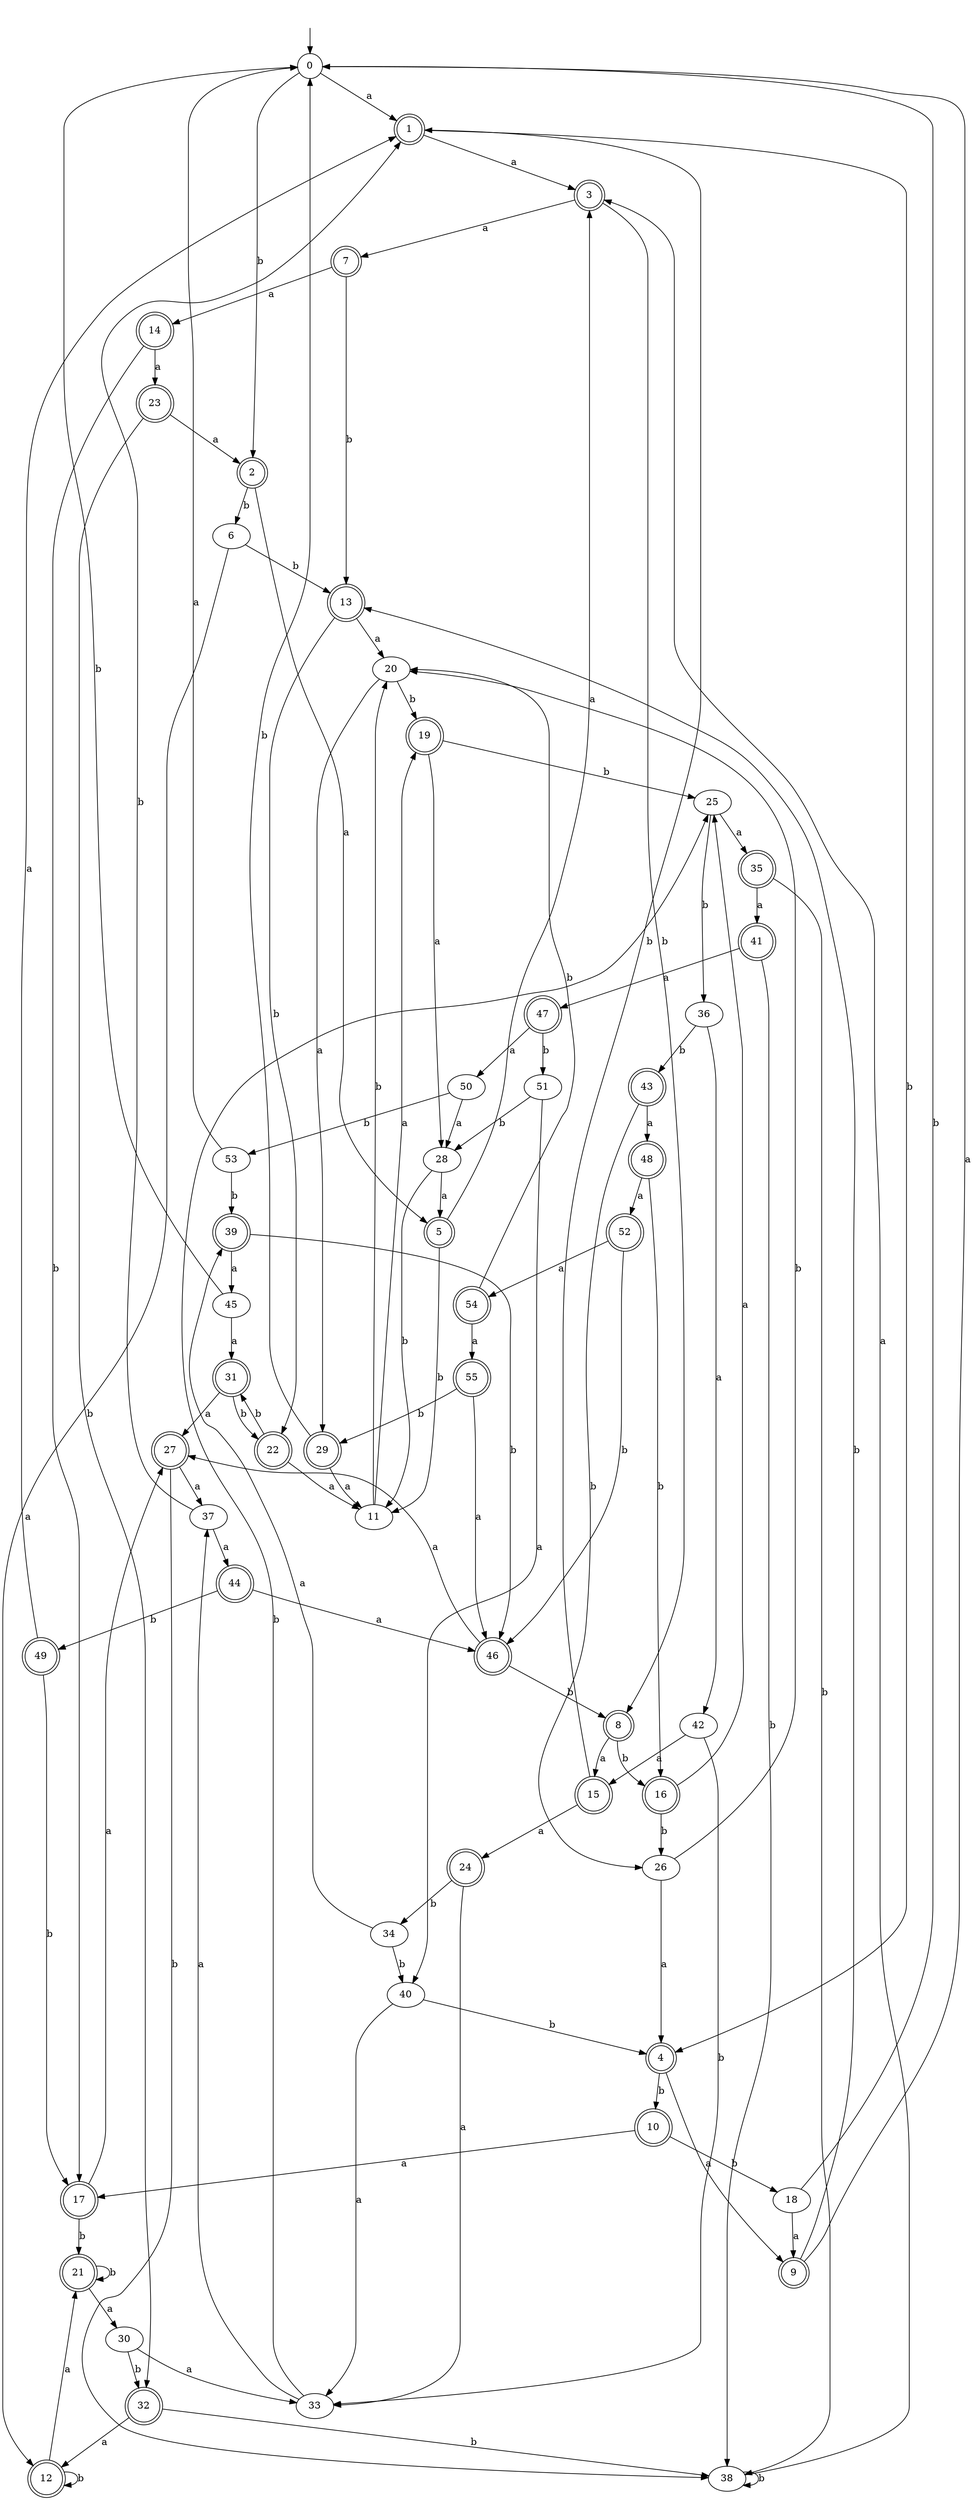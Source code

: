 digraph RandomDFA {
  __start0 [label="", shape=none];
  __start0 -> 0 [label=""];
  0 [shape=circle]
  0 -> 1 [label="a"]
  0 -> 2 [label="b"]
  1 [shape=doublecircle]
  1 -> 3 [label="a"]
  1 -> 4 [label="b"]
  2 [shape=doublecircle]
  2 -> 5 [label="a"]
  2 -> 6 [label="b"]
  3 [shape=doublecircle]
  3 -> 7 [label="a"]
  3 -> 8 [label="b"]
  4 [shape=doublecircle]
  4 -> 9 [label="a"]
  4 -> 10 [label="b"]
  5 [shape=doublecircle]
  5 -> 3 [label="a"]
  5 -> 11 [label="b"]
  6
  6 -> 12 [label="a"]
  6 -> 13 [label="b"]
  7 [shape=doublecircle]
  7 -> 14 [label="a"]
  7 -> 13 [label="b"]
  8 [shape=doublecircle]
  8 -> 15 [label="a"]
  8 -> 16 [label="b"]
  9 [shape=doublecircle]
  9 -> 0 [label="a"]
  9 -> 13 [label="b"]
  10 [shape=doublecircle]
  10 -> 17 [label="a"]
  10 -> 18 [label="b"]
  11
  11 -> 19 [label="a"]
  11 -> 20 [label="b"]
  12 [shape=doublecircle]
  12 -> 21 [label="a"]
  12 -> 12 [label="b"]
  13 [shape=doublecircle]
  13 -> 20 [label="a"]
  13 -> 22 [label="b"]
  14 [shape=doublecircle]
  14 -> 23 [label="a"]
  14 -> 17 [label="b"]
  15 [shape=doublecircle]
  15 -> 24 [label="a"]
  15 -> 1 [label="b"]
  16 [shape=doublecircle]
  16 -> 25 [label="a"]
  16 -> 26 [label="b"]
  17 [shape=doublecircle]
  17 -> 27 [label="a"]
  17 -> 21 [label="b"]
  18
  18 -> 9 [label="a"]
  18 -> 0 [label="b"]
  19 [shape=doublecircle]
  19 -> 28 [label="a"]
  19 -> 25 [label="b"]
  20
  20 -> 29 [label="a"]
  20 -> 19 [label="b"]
  21 [shape=doublecircle]
  21 -> 30 [label="a"]
  21 -> 21 [label="b"]
  22 [shape=doublecircle]
  22 -> 11 [label="a"]
  22 -> 31 [label="b"]
  23 [shape=doublecircle]
  23 -> 2 [label="a"]
  23 -> 32 [label="b"]
  24 [shape=doublecircle]
  24 -> 33 [label="a"]
  24 -> 34 [label="b"]
  25
  25 -> 35 [label="a"]
  25 -> 36 [label="b"]
  26
  26 -> 4 [label="a"]
  26 -> 20 [label="b"]
  27 [shape=doublecircle]
  27 -> 37 [label="a"]
  27 -> 38 [label="b"]
  28
  28 -> 5 [label="a"]
  28 -> 11 [label="b"]
  29 [shape=doublecircle]
  29 -> 11 [label="a"]
  29 -> 0 [label="b"]
  30
  30 -> 33 [label="a"]
  30 -> 32 [label="b"]
  31 [shape=doublecircle]
  31 -> 27 [label="a"]
  31 -> 22 [label="b"]
  32 [shape=doublecircle]
  32 -> 12 [label="a"]
  32 -> 38 [label="b"]
  33
  33 -> 37 [label="a"]
  33 -> 25 [label="b"]
  34
  34 -> 39 [label="a"]
  34 -> 40 [label="b"]
  35 [shape=doublecircle]
  35 -> 41 [label="a"]
  35 -> 38 [label="b"]
  36
  36 -> 42 [label="a"]
  36 -> 43 [label="b"]
  37
  37 -> 44 [label="a"]
  37 -> 1 [label="b"]
  38
  38 -> 3 [label="a"]
  38 -> 38 [label="b"]
  39 [shape=doublecircle]
  39 -> 45 [label="a"]
  39 -> 46 [label="b"]
  40
  40 -> 33 [label="a"]
  40 -> 4 [label="b"]
  41 [shape=doublecircle]
  41 -> 47 [label="a"]
  41 -> 38 [label="b"]
  42
  42 -> 15 [label="a"]
  42 -> 33 [label="b"]
  43 [shape=doublecircle]
  43 -> 48 [label="a"]
  43 -> 26 [label="b"]
  44 [shape=doublecircle]
  44 -> 46 [label="a"]
  44 -> 49 [label="b"]
  45
  45 -> 31 [label="a"]
  45 -> 0 [label="b"]
  46 [shape=doublecircle]
  46 -> 27 [label="a"]
  46 -> 8 [label="b"]
  47 [shape=doublecircle]
  47 -> 50 [label="a"]
  47 -> 51 [label="b"]
  48 [shape=doublecircle]
  48 -> 52 [label="a"]
  48 -> 16 [label="b"]
  49 [shape=doublecircle]
  49 -> 1 [label="a"]
  49 -> 17 [label="b"]
  50
  50 -> 28 [label="a"]
  50 -> 53 [label="b"]
  51
  51 -> 40 [label="a"]
  51 -> 28 [label="b"]
  52 [shape=doublecircle]
  52 -> 54 [label="a"]
  52 -> 46 [label="b"]
  53
  53 -> 0 [label="a"]
  53 -> 39 [label="b"]
  54 [shape=doublecircle]
  54 -> 55 [label="a"]
  54 -> 20 [label="b"]
  55 [shape=doublecircle]
  55 -> 46 [label="a"]
  55 -> 29 [label="b"]
}
